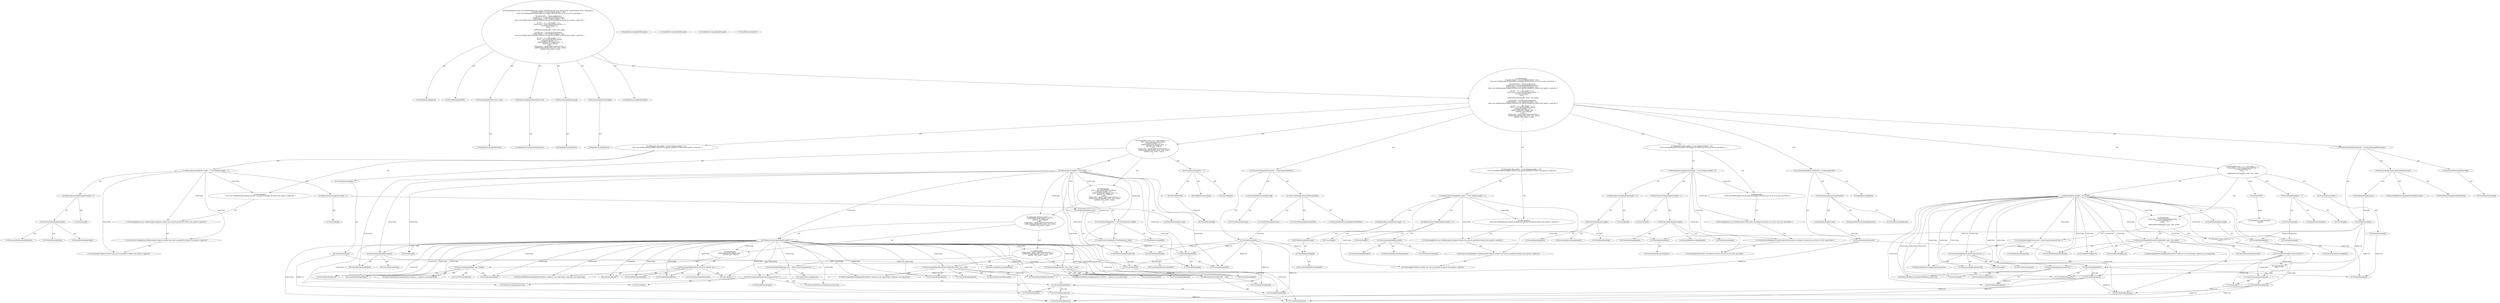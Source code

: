 digraph "addFiles#?,FileScanner,ZipOutputStream,String,String" {
0 [label="2:CtTypeReferenceImpl@void" shape=ellipse]
1 [label="2:CtVirtualElement@addFiles" shape=ellipse]
2 [label="2:CtParameterImpl@FileScanner scanner" shape=ellipse]
3 [label="2:CtTypeReferenceImpl@FileScanner" shape=ellipse]
4 [label="2:CtParameterImpl@ZipOutputStream zOut" shape=ellipse]
5 [label="2:CtTypeReferenceImpl@ZipOutputStream" shape=ellipse]
6 [label="2:CtParameterImpl@String prefix" shape=ellipse]
7 [label="2:CtTypeReferenceImpl@String" shape=ellipse]
8 [label="2:CtParameterImpl@String fullpath" shape=ellipse]
9 [label="2:CtTypeReferenceImpl@String" shape=ellipse]
10 [label="3:CtTypeReferenceImpl@IOException" shape=ellipse]
11 [label="4:CtExecutableReferenceImpl@length()" shape=ellipse]
12 [label="4:CtVirtualElement@length" shape=ellipse]
13 [label="4:CtVariableReadImpl@prefix" shape=ellipse]
14 [label="4:CtInvocationImpl@prefix.length()" shape=ellipse]
15 [label="4:CtLiteralImpl@0" shape=ellipse]
16 [label="4:CtBinaryOperatorImpl@(prefix.length() > 0)" shape=ellipse]
17 [label="4:CtExecutableReferenceImpl@length()" shape=ellipse]
18 [label="4:CtVirtualElement@length" shape=ellipse]
19 [label="4:CtVariableReadImpl@fullpath" shape=ellipse]
20 [label="4:CtInvocationImpl@fullpath.length()" shape=ellipse]
21 [label="4:CtLiteralImpl@0" shape=ellipse]
22 [label="4:CtBinaryOperatorImpl@(fullpath.length() > 0)" shape=ellipse]
23 [label="4:CtBinaryOperatorImpl@(prefix.length() > 0) && (fullpath.length() > 0)" shape=ellipse]
24 [label="5:CtTypeReferenceImpl@BuildException" shape=ellipse]
25 [label="6:CtLiteralImpl@\"Both prefix and fullpath attributes may not be set on the same fileset.\"" shape=ellipse]
26 [label="5:CtConstructorCallImpl@new BuildException(\"Both prefix and fullpath attributes may not be set on the same fileset.\")" shape=ellipse]
27 [label="5:CtThrowImpl@throw new BuildException(\"Both prefix and fullpath attributes may not be set on the same fileset.\")" shape=ellipse]
28 [label="4:CtBlockImpl@\{
    throw new BuildException(\"Both prefix and fullpath attributes may not be set on the same fileset.\");
\}" shape=ellipse]
29 [label="4:CtIfImpl@if ((prefix.length() > 0) && (fullpath.length() > 0)) \{
    throw new BuildException(\"Both prefix and fullpath attributes may not be set on the same fileset.\");
\}" shape=ellipse]
30 [label="8:CtTypeReferenceImpl@File" shape=ellipse]
31 [label="8:CtExecutableReferenceImpl@getBasedir()" shape=ellipse]
32 [label="8:CtVirtualElement@getBasedir" shape=ellipse]
33 [label="8:CtVariableReadImpl@scanner" shape=ellipse]
34 [label="8:CtInvocationImpl@scanner.getBasedir()" shape=ellipse]
35 [label="8:CtVirtualElement@thisBaseDir" shape=ellipse]
36 [label="8:CtLocalVariableImpl@File thisBaseDir = scanner.getBasedir()" shape=ellipse]
37 [label="9:CtVirtualElement@String[]" shape=ellipse]
38 [label="9:CtArrayTypeReferenceImpl@String[]" shape=ellipse]
39 [label="9:CtExecutableReferenceImpl@getIncludedDirectories()" shape=ellipse]
40 [label="9:CtVirtualElement@getIncludedDirectories" shape=ellipse]
41 [label="9:CtVariableReadImpl@scanner" shape=ellipse]
42 [label="9:CtInvocationImpl@scanner.getIncludedDirectories()" shape=ellipse]
43 [label="9:CtVirtualElement@dirs" shape=ellipse]
44 [label="9:CtLocalVariableImpl@String[] dirs = scanner.getIncludedDirectories()" shape=ellipse]
45 [label="10:CtVariableReadImpl@dirs" shape=ellipse]
46 [label="10:CtLocalVariableReferenceImpl@dirs" shape=ellipse]
47 [label="10:CtFieldReadImpl@dirs.length" shape=ellipse]
48 [label="10:CtLiteralImpl@0" shape=ellipse]
49 [label="10:CtBinaryOperatorImpl@(dirs.length > 0)" shape=ellipse]
50 [label="10:CtExecutableReferenceImpl@length()" shape=ellipse]
51 [label="10:CtVirtualElement@length" shape=ellipse]
52 [label="10:CtVariableReadImpl@fullpath" shape=ellipse]
53 [label="10:CtInvocationImpl@fullpath.length()" shape=ellipse]
54 [label="10:CtLiteralImpl@0" shape=ellipse]
55 [label="10:CtBinaryOperatorImpl@(fullpath.length() > 0)" shape=ellipse]
56 [label="10:CtBinaryOperatorImpl@(dirs.length > 0) && (fullpath.length() > 0)" shape=ellipse]
57 [label="11:CtTypeReferenceImpl@BuildException" shape=ellipse]
58 [label="12:CtLiteralImpl@\"fullpath attribute may only be specified for filesets that specify a single file.\"" shape=ellipse]
59 [label="11:CtConstructorCallImpl@new BuildException(\"fullpath attribute may only be specified for filesets that specify a single file.\")" shape=ellipse]
60 [label="11:CtThrowImpl@throw new BuildException(\"fullpath attribute may only be specified for filesets that specify a single file.\")" shape=ellipse]
61 [label="10:CtBlockImpl@\{
    throw new BuildException(\"fullpath attribute may only be specified for filesets that specify a single file.\");
\}" shape=ellipse]
62 [label="10:CtIfImpl@if ((dirs.length > 0) && (fullpath.length() > 0)) \{
    throw new BuildException(\"fullpath attribute may only be specified for filesets that specify a single file.\");
\}" shape=ellipse]
63 [label="14:CtTypeReferenceImpl@int" shape=ellipse]
64 [label="14:CtLiteralImpl@0" shape=ellipse]
65 [label="14:CtVirtualElement@i" shape=ellipse]
66 [label="14:CtLocalVariableImpl@int i = 0" shape=ellipse]
67 [label="14:CtVariableReadImpl@i" shape=ellipse]
68 [label="14:CtVariableReadImpl@dirs" shape=ellipse]
69 [label="14:CtLocalVariableReferenceImpl@dirs" shape=ellipse]
70 [label="14:CtFieldReadImpl@dirs.length" shape=ellipse]
71 [label="14:CtBinaryOperatorImpl@i < dirs.length" shape=ellipse]
72 [label="14:CtVariableWriteImpl@i" shape=ellipse]
73 [label="14:CtUnaryOperatorImpl@i++" shape=ellipse]
74 [label="15:CtTypeReferenceImpl@String" shape=ellipse]
75 [label="15:CtExecutableReferenceImpl@replace(char,char)" shape=ellipse]
76 [label="15:CtVirtualElement@replace" shape=ellipse]
77 [label="15:CtVariableReadImpl@dirs" shape=ellipse]
78 [label="15:CtVariableReadImpl@i" shape=ellipse]
79 [label="15:CtArrayReadImpl@dirs[i]" shape=ellipse]
80 [label="15:CtTypeAccessImpl@separatorChar" shape=ellipse]
81 [label="15:CtLiteralImpl@'/'" shape=ellipse]
82 [label="15:CtInvocationImpl@dirs[i].replace(separatorChar, '/')" shape=ellipse]
83 [label="15:CtVirtualElement@name" shape=ellipse]
84 [label="15:CtLocalVariableImpl@String name = dirs[i].replace(separatorChar, '/')" shape=ellipse]
85 [label="16:CtExecutableReferenceImpl@endsWith(java.lang.String)" shape=ellipse]
86 [label="16:CtVirtualElement@endsWith" shape=ellipse]
87 [label="16:CtVariableReadImpl@name" shape=ellipse]
88 [label="16:CtLiteralImpl@\"/\"" shape=ellipse]
89 [label="16:CtInvocationImpl@name.endsWith(\"/\")" shape=ellipse]
90 [label="16:CtUnaryOperatorImpl@!name.endsWith(\"/\")" shape=ellipse]
91 [label="17:CtVariableWriteImpl@name" shape=ellipse]
92 [label="17:CtLiteralImpl@\"/\"" shape=ellipse]
93 [label="17:CtOperatorAssignmentImpl@name += \"/\"" shape=ellipse]
94 [label="16:CtBlockImpl@\{
    name += \"/\";
\}" shape=ellipse]
95 [label="16:CtIfImpl@if (!name.endsWith(\"/\")) \{
    name += \"/\";
\}" shape=ellipse]
96 [label="19:CtExecutableReferenceImpl@addParentDirs(<unknown>,java.lang.String,<unknown>,java.lang.String)" shape=ellipse]
97 [label="19:CtVirtualElement@addParentDirs" shape=ellipse]
98 [label="19:CtVariableReadImpl@thisBaseDir" shape=ellipse]
99 [label="19:CtVariableReadImpl@name" shape=ellipse]
100 [label="19:CtVariableReadImpl@zOut" shape=ellipse]
101 [label="19:CtVariableReadImpl@prefix" shape=ellipse]
102 [label="19:CtInvocationImpl@addParentDirs(thisBaseDir, name, zOut, prefix)" shape=ellipse]
103 [label="14:CtBlockImpl@\{
    String name = dirs[i].replace(separatorChar, '/');
    if (!name.endsWith(\"/\")) \{
        name += \"/\";
    \}
    addParentDirs(thisBaseDir, name, zOut, prefix);
\}" shape=ellipse]
104 [label="14:CtForImpl@for (int i = 0; i < dirs.length; i++) \{
    String name = dirs[i].replace(separatorChar, '/');
    if (!name.endsWith(\"/\")) \{
        name += \"/\";
    \}
    addParentDirs(thisBaseDir, name, zOut, prefix);
\}" shape=ellipse]
105 [label="21:CtVirtualElement@String[]" shape=ellipse]
106 [label="21:CtArrayTypeReferenceImpl@String[]" shape=ellipse]
107 [label="21:CtExecutableReferenceImpl@getIncludedFiles()" shape=ellipse]
108 [label="21:CtVirtualElement@getIncludedFiles" shape=ellipse]
109 [label="21:CtVariableReadImpl@scanner" shape=ellipse]
110 [label="21:CtInvocationImpl@scanner.getIncludedFiles()" shape=ellipse]
111 [label="21:CtVirtualElement@files" shape=ellipse]
112 [label="21:CtLocalVariableImpl@String[] files = scanner.getIncludedFiles()" shape=ellipse]
113 [label="22:CtVariableReadImpl@files" shape=ellipse]
114 [label="22:CtLocalVariableReferenceImpl@files" shape=ellipse]
115 [label="22:CtFieldReadImpl@files.length" shape=ellipse]
116 [label="22:CtLiteralImpl@1" shape=ellipse]
117 [label="22:CtBinaryOperatorImpl@(files.length > 1)" shape=ellipse]
118 [label="22:CtExecutableReferenceImpl@length()" shape=ellipse]
119 [label="22:CtVirtualElement@length" shape=ellipse]
120 [label="22:CtVariableReadImpl@fullpath" shape=ellipse]
121 [label="22:CtInvocationImpl@fullpath.length()" shape=ellipse]
122 [label="22:CtLiteralImpl@0" shape=ellipse]
123 [label="22:CtBinaryOperatorImpl@(fullpath.length() > 0)" shape=ellipse]
124 [label="22:CtBinaryOperatorImpl@(files.length > 1) && (fullpath.length() > 0)" shape=ellipse]
125 [label="23:CtTypeReferenceImpl@BuildException" shape=ellipse]
126 [label="24:CtLiteralImpl@\"fullpath attribute may only be specified for filesets that specify a single file.\"" shape=ellipse]
127 [label="23:CtConstructorCallImpl@new BuildException(\"fullpath attribute may only be specified for filesets that specify a single file.\")" shape=ellipse]
128 [label="23:CtThrowImpl@throw new BuildException(\"fullpath attribute may only be specified for filesets that specify a single file.\")" shape=ellipse]
129 [label="22:CtBlockImpl@\{
    throw new BuildException(\"fullpath attribute may only be specified for filesets that specify a single file.\");
\}" shape=ellipse]
130 [label="22:CtIfImpl@if ((files.length > 1) && (fullpath.length() > 0)) \{
    throw new BuildException(\"fullpath attribute may only be specified for filesets that specify a single file.\");
\}" shape=ellipse]
131 [label="26:CtTypeReferenceImpl@int" shape=ellipse]
132 [label="26:CtLiteralImpl@0" shape=ellipse]
133 [label="26:CtVirtualElement@i" shape=ellipse]
134 [label="26:CtLocalVariableImpl@int i = 0" shape=ellipse]
135 [label="26:CtVariableReadImpl@i" shape=ellipse]
136 [label="26:CtVariableReadImpl@files" shape=ellipse]
137 [label="26:CtLocalVariableReferenceImpl@files" shape=ellipse]
138 [label="26:CtFieldReadImpl@files.length" shape=ellipse]
139 [label="26:CtBinaryOperatorImpl@i < files.length" shape=ellipse]
140 [label="26:CtVariableWriteImpl@i" shape=ellipse]
141 [label="26:CtUnaryOperatorImpl@i++" shape=ellipse]
142 [label="27:CtTypeReferenceImpl@File" shape=ellipse]
143 [label="27:CtTypeReferenceImpl@File" shape=ellipse]
144 [label="27:CtVariableReadImpl@thisBaseDir" shape=ellipse]
145 [label="27:CtVariableReadImpl@files" shape=ellipse]
146 [label="27:CtVariableReadImpl@i" shape=ellipse]
147 [label="27:CtArrayReadImpl@files[i]" shape=ellipse]
148 [label="27:CtConstructorCallImpl@new File(thisBaseDir, files[i])" shape=ellipse]
149 [label="27:CtVirtualElement@f" shape=ellipse]
150 [label="27:CtLocalVariableImpl@File f = new File(thisBaseDir, files[i])" shape=ellipse]
151 [label="28:CtExecutableReferenceImpl@length()" shape=ellipse]
152 [label="28:CtVirtualElement@length" shape=ellipse]
153 [label="28:CtVariableReadImpl@fullpath" shape=ellipse]
154 [label="28:CtInvocationImpl@fullpath.length()" shape=ellipse]
155 [label="28:CtLiteralImpl@0" shape=ellipse]
156 [label="28:CtBinaryOperatorImpl@fullpath.length() > 0" shape=ellipse]
157 [label="29:CtExecutableReferenceImpl@addParentDirs(<unknown>,java.lang.String,<unknown>,java.lang.String)" shape=ellipse]
158 [label="29:CtVirtualElement@addParentDirs" shape=ellipse]
159 [label="29:CtLiteralImpl@null" shape=ellipse]
160 [label="29:CtVariableReadImpl@fullpath" shape=ellipse]
161 [label="29:CtVariableReadImpl@zOut" shape=ellipse]
162 [label="29:CtLiteralImpl@\"\"" shape=ellipse]
163 [label="29:CtInvocationImpl@addParentDirs(null, fullpath, zOut, \"\")" shape=ellipse]
164 [label="30:CtExecutableReferenceImpl@zipFile(<unknown>,<unknown>,java.lang.String)" shape=ellipse]
165 [label="30:CtVirtualElement@zipFile" shape=ellipse]
166 [label="30:CtVariableReadImpl@f" shape=ellipse]
167 [label="30:CtVariableReadImpl@zOut" shape=ellipse]
168 [label="30:CtVariableReadImpl@fullpath" shape=ellipse]
169 [label="30:CtInvocationImpl@zipFile(f, zOut, fullpath)" shape=ellipse]
170 [label="28:CtBlockImpl@\{
    addParentDirs(null, fullpath, zOut, \"\");
    zipFile(f, zOut, fullpath);
\}" shape=ellipse]
171 [label="32:CtTypeReferenceImpl@String" shape=ellipse]
172 [label="32:CtExecutableReferenceImpl@replace(char,char)" shape=ellipse]
173 [label="32:CtVirtualElement@replace" shape=ellipse]
174 [label="32:CtVariableReadImpl@files" shape=ellipse]
175 [label="32:CtVariableReadImpl@i" shape=ellipse]
176 [label="32:CtArrayReadImpl@files[i]" shape=ellipse]
177 [label="32:CtTypeAccessImpl@separatorChar" shape=ellipse]
178 [label="32:CtLiteralImpl@'/'" shape=ellipse]
179 [label="32:CtInvocationImpl@files[i].replace(separatorChar, '/')" shape=ellipse]
180 [label="32:CtVirtualElement@name" shape=ellipse]
181 [label="32:CtLocalVariableImpl@String name = files[i].replace(separatorChar, '/')" shape=ellipse]
182 [label="33:CtExecutableReferenceImpl@addParentDirs(<unknown>,java.lang.String,<unknown>,java.lang.String)" shape=ellipse]
183 [label="33:CtVirtualElement@addParentDirs" shape=ellipse]
184 [label="33:CtVariableReadImpl@thisBaseDir" shape=ellipse]
185 [label="33:CtVariableReadImpl@name" shape=ellipse]
186 [label="33:CtVariableReadImpl@zOut" shape=ellipse]
187 [label="33:CtVariableReadImpl@prefix" shape=ellipse]
188 [label="33:CtInvocationImpl@addParentDirs(thisBaseDir, name, zOut, prefix)" shape=ellipse]
189 [label="34:CtExecutableReferenceImpl@zipFile(<unknown>,<unknown>,java.lang.String)" shape=ellipse]
190 [label="34:CtVirtualElement@zipFile" shape=ellipse]
191 [label="34:CtVariableReadImpl@f" shape=ellipse]
192 [label="34:CtVariableReadImpl@zOut" shape=ellipse]
193 [label="34:CtVariableReadImpl@prefix" shape=ellipse]
194 [label="34:CtVariableReadImpl@name" shape=ellipse]
195 [label="34:CtBinaryOperatorImpl@prefix + name" shape=ellipse]
196 [label="34:CtInvocationImpl@zipFile(f, zOut, prefix + name)" shape=ellipse]
197 [label="31:CtBlockImpl@\{
    String name = files[i].replace(separatorChar, '/');
    addParentDirs(thisBaseDir, name, zOut, prefix);
    zipFile(f, zOut, prefix + name);
\}" shape=ellipse]
198 [label="28:CtIfImpl@if (fullpath.length() > 0) \{
    addParentDirs(null, fullpath, zOut, \"\");
    zipFile(f, zOut, fullpath);
\} else \{
    String name = files[i].replace(separatorChar, '/');
    addParentDirs(thisBaseDir, name, zOut, prefix);
    zipFile(f, zOut, prefix + name);
\}" shape=ellipse]
199 [label="26:CtBlockImpl@\{
    File f = new File(thisBaseDir, files[i]);
    if (fullpath.length() > 0) \{
        addParentDirs(null, fullpath, zOut, \"\");
        zipFile(f, zOut, fullpath);
    \} else \{
        String name = files[i].replace(separatorChar, '/');
        addParentDirs(thisBaseDir, name, zOut, prefix);
        zipFile(f, zOut, prefix + name);
    \}
\}" shape=ellipse]
200 [label="26:CtForImpl@for (int i = 0; i < files.length; i++) \{
    File f = new File(thisBaseDir, files[i]);
    if (fullpath.length() > 0) \{
        addParentDirs(null, fullpath, zOut, \"\");
        zipFile(f, zOut, fullpath);
    \} else \{
        String name = files[i].replace(separatorChar, '/');
        addParentDirs(thisBaseDir, name, zOut, prefix);
        zipFile(f, zOut, prefix + name);
    \}
\}" shape=ellipse]
201 [label="3:CtBlockImpl@\{
    if ((prefix.length() > 0) && (fullpath.length() > 0)) \{
        throw new BuildException(\"Both prefix and fullpath attributes may not be set on the same fileset.\");
    \}
    File thisBaseDir = scanner.getBasedir();
    String[] dirs = scanner.getIncludedDirectories();
    if ((dirs.length > 0) && (fullpath.length() > 0)) \{
        throw new BuildException(\"fullpath attribute may only be specified for filesets that specify a single file.\");
    \}
    for (int i = 0; i < dirs.length; i++) \{
        String name = dirs[i].replace(separatorChar, '/');
        if (!name.endsWith(\"/\")) \{
            name += \"/\";
        \}
        addParentDirs(thisBaseDir, name, zOut, prefix);
    \}
    String[] files = scanner.getIncludedFiles();
    if ((files.length > 1) && (fullpath.length() > 0)) \{
        throw new BuildException(\"fullpath attribute may only be specified for filesets that specify a single file.\");
    \}
    for (int i = 0; i < files.length; i++) \{
        File f = new File(thisBaseDir, files[i]);
        if (fullpath.length() > 0) \{
            addParentDirs(null, fullpath, zOut, \"\");
            zipFile(f, zOut, fullpath);
        \} else \{
            String name = files[i].replace(separatorChar, '/');
            addParentDirs(thisBaseDir, name, zOut, prefix);
            zipFile(f, zOut, prefix + name);
        \}
    \}
\}" shape=ellipse]
202 [label="2:CtMethodImpl@protected void addFiles(FileScanner scanner, ZipOutputStream zOut, String prefix, String fullpath) throws IOException \{
    if ((prefix.length() > 0) && (fullpath.length() > 0)) \{
        throw new BuildException(\"Both prefix and fullpath attributes may not be set on the same fileset.\");
    \}
    File thisBaseDir = scanner.getBasedir();
    String[] dirs = scanner.getIncludedDirectories();
    if ((dirs.length > 0) && (fullpath.length() > 0)) \{
        throw new BuildException(\"fullpath attribute may only be specified for filesets that specify a single file.\");
    \}
    for (int i = 0; i < dirs.length; i++) \{
        String name = dirs[i].replace(separatorChar, '/');
        if (!name.endsWith(\"/\")) \{
            name += \"/\";
        \}
        addParentDirs(thisBaseDir, name, zOut, prefix);
    \}
    String[] files = scanner.getIncludedFiles();
    if ((files.length > 1) && (fullpath.length() > 0)) \{
        throw new BuildException(\"fullpath attribute may only be specified for filesets that specify a single file.\");
    \}
    for (int i = 0; i < files.length; i++) \{
        File f = new File(thisBaseDir, files[i]);
        if (fullpath.length() > 0) \{
            addParentDirs(null, fullpath, zOut, \"\");
            zipFile(f, zOut, fullpath);
        \} else \{
            String name = files[i].replace(separatorChar, '/');
            addParentDirs(thisBaseDir, name, zOut, prefix);
            zipFile(f, zOut, prefix + name);
        \}
    \}
\}" shape=ellipse]
203 [label="15:Insert@INSERT" shape=ellipse]
204 [label="15:CtIfImpl@if (\"\".equals(dirs[i])) \{
    continue;
\}" shape=ellipse]
2 -> 3 [label="AST"];
4 -> 5 [label="AST"];
6 -> 7 [label="AST"];
8 -> 9 [label="AST"];
14 -> 12 [label="AST"];
14 -> 13 [label="AST"];
14 -> 11 [label="AST"];
16 -> 14 [label="AST"];
16 -> 15 [label="AST"];
20 -> 18 [label="AST"];
20 -> 19 [label="AST"];
20 -> 17 [label="AST"];
22 -> 20 [label="AST"];
22 -> 21 [label="AST"];
23 -> 16 [label="AST"];
23 -> 22 [label="AST"];
23 -> 28 [label="Control Dep"];
23 -> 27 [label="Control Dep"];
23 -> 26 [label="Control Dep"];
23 -> 25 [label="Control Dep"];
26 -> 25 [label="AST"];
27 -> 26 [label="AST"];
28 -> 27 [label="AST"];
29 -> 23 [label="AST"];
29 -> 28 [label="AST"];
33 -> 35 [label="Data Dep"];
34 -> 32 [label="AST"];
34 -> 33 [label="AST"];
34 -> 31 [label="AST"];
35 -> 98 [label="Define-Use"];
35 -> 144 [label="Define-Use"];
35 -> 184 [label="Define-Use"];
36 -> 35 [label="AST"];
36 -> 30 [label="AST"];
36 -> 34 [label="AST"];
38 -> 37 [label="AST"];
41 -> 43 [label="Data Dep"];
42 -> 40 [label="AST"];
42 -> 41 [label="AST"];
42 -> 39 [label="AST"];
43 -> 45 [label="Define-Use"];
43 -> 68 [label="Define-Use"];
43 -> 77 [label="Define-Use"];
43 -> 79 [label="Define-Use"];
44 -> 43 [label="AST"];
44 -> 38 [label="AST"];
44 -> 42 [label="AST"];
45 -> 46 [label="AST"];
47 -> 45 [label="AST"];
49 -> 47 [label="AST"];
49 -> 48 [label="AST"];
53 -> 51 [label="AST"];
53 -> 52 [label="AST"];
53 -> 50 [label="AST"];
55 -> 53 [label="AST"];
55 -> 54 [label="AST"];
56 -> 49 [label="AST"];
56 -> 55 [label="AST"];
56 -> 61 [label="Control Dep"];
56 -> 60 [label="Control Dep"];
56 -> 59 [label="Control Dep"];
56 -> 58 [label="Control Dep"];
59 -> 58 [label="AST"];
60 -> 59 [label="AST"];
61 -> 60 [label="AST"];
62 -> 56 [label="AST"];
62 -> 61 [label="AST"];
65 -> 67 [label="Define-Use"];
66 -> 65 [label="AST"];
66 -> 63 [label="AST"];
66 -> 64 [label="AST"];
68 -> 69 [label="AST"];
70 -> 68 [label="AST"];
71 -> 67 [label="AST"];
71 -> 70 [label="AST"];
71 -> 103 [label="Control Dep"];
71 -> 84 [label="Control Dep"];
71 -> 82 [label="Control Dep"];
71 -> 75 [label="Control Dep"];
71 -> 79 [label="Control Dep"];
71 -> 77 [label="Control Dep"];
71 -> 78 [label="Control Dep"];
71 -> 80 [label="Control Dep"];
71 -> 81 [label="Control Dep"];
71 -> 95 [label="Control Dep"];
71 -> 90 [label="Control Dep"];
71 -> 89 [label="Control Dep"];
71 -> 85 [label="Control Dep"];
71 -> 87 [label="Control Dep"];
71 -> 88 [label="Control Dep"];
71 -> 102 [label="Control Dep"];
71 -> 96 [label="Control Dep"];
71 -> 98 [label="Control Dep"];
71 -> 99 [label="Control Dep"];
71 -> 100 [label="Control Dep"];
71 -> 101 [label="Control Dep"];
72 -> 78 [label="Define-Use"];
73 -> 72 [label="AST"];
79 -> 77 [label="AST"];
79 -> 78 [label="AST"];
79 -> 83 [label="Data Dep"];
82 -> 76 [label="AST"];
82 -> 79 [label="AST"];
82 -> 75 [label="AST"];
82 -> 80 [label="AST"];
82 -> 81 [label="AST"];
83 -> 87 [label="Define-Use"];
83 -> 99 [label="Define-Use"];
83 -> 185 [label="Define-Use"];
83 -> 194 [label="Define-Use"];
84 -> 83 [label="AST"];
84 -> 74 [label="AST"];
84 -> 82 [label="AST"];
89 -> 86 [label="AST"];
89 -> 87 [label="AST"];
89 -> 85 [label="AST"];
89 -> 88 [label="AST"];
90 -> 89 [label="AST"];
90 -> 94 [label="Control Dep"];
90 -> 93 [label="Control Dep"];
90 -> 91 [label="Control Dep"];
90 -> 92 [label="Control Dep"];
91 -> 99 [label="Define-Use"];
91 -> 185 [label="Define-Use"];
91 -> 194 [label="Define-Use"];
93 -> 91 [label="AST"];
93 -> 92 [label="AST"];
94 -> 93 [label="AST"];
95 -> 90 [label="AST"];
95 -> 94 [label="AST"];
102 -> 97 [label="AST"];
102 -> 96 [label="AST"];
102 -> 98 [label="AST"];
102 -> 99 [label="AST"];
102 -> 100 [label="AST"];
102 -> 101 [label="AST"];
103 -> 84 [label="AST"];
103 -> 95 [label="AST"];
103 -> 102 [label="AST"];
104 -> 66 [label="AST"];
104 -> 71 [label="AST"];
104 -> 73 [label="AST"];
104 -> 103 [label="AST"];
104 -> 203 [label="Action"];
106 -> 105 [label="AST"];
109 -> 111 [label="Data Dep"];
110 -> 108 [label="AST"];
110 -> 109 [label="AST"];
110 -> 107 [label="AST"];
111 -> 113 [label="Define-Use"];
111 -> 136 [label="Define-Use"];
111 -> 145 [label="Define-Use"];
111 -> 147 [label="Define-Use"];
111 -> 174 [label="Define-Use"];
111 -> 176 [label="Define-Use"];
112 -> 111 [label="AST"];
112 -> 106 [label="AST"];
112 -> 110 [label="AST"];
113 -> 114 [label="AST"];
115 -> 113 [label="AST"];
117 -> 115 [label="AST"];
117 -> 116 [label="AST"];
121 -> 119 [label="AST"];
121 -> 120 [label="AST"];
121 -> 118 [label="AST"];
123 -> 121 [label="AST"];
123 -> 122 [label="AST"];
124 -> 117 [label="AST"];
124 -> 123 [label="AST"];
124 -> 129 [label="Control Dep"];
124 -> 128 [label="Control Dep"];
124 -> 127 [label="Control Dep"];
124 -> 126 [label="Control Dep"];
127 -> 126 [label="AST"];
128 -> 127 [label="AST"];
129 -> 128 [label="AST"];
130 -> 124 [label="AST"];
130 -> 129 [label="AST"];
133 -> 135 [label="Define-Use"];
134 -> 133 [label="AST"];
134 -> 131 [label="AST"];
134 -> 132 [label="AST"];
136 -> 137 [label="AST"];
138 -> 136 [label="AST"];
139 -> 135 [label="AST"];
139 -> 138 [label="AST"];
139 -> 199 [label="Control Dep"];
139 -> 150 [label="Control Dep"];
139 -> 148 [label="Control Dep"];
139 -> 144 [label="Control Dep"];
139 -> 147 [label="Control Dep"];
139 -> 145 [label="Control Dep"];
139 -> 146 [label="Control Dep"];
139 -> 198 [label="Control Dep"];
139 -> 156 [label="Control Dep"];
139 -> 154 [label="Control Dep"];
139 -> 151 [label="Control Dep"];
139 -> 153 [label="Control Dep"];
139 -> 155 [label="Control Dep"];
140 -> 146 [label="Define-Use"];
140 -> 175 [label="Define-Use"];
141 -> 140 [label="AST"];
144 -> 149 [label="Data Dep"];
147 -> 145 [label="AST"];
147 -> 146 [label="AST"];
147 -> 149 [label="Data Dep"];
148 -> 144 [label="AST"];
148 -> 147 [label="AST"];
149 -> 166 [label="Define-Use"];
149 -> 191 [label="Define-Use"];
150 -> 149 [label="AST"];
150 -> 142 [label="AST"];
150 -> 148 [label="AST"];
154 -> 152 [label="AST"];
154 -> 153 [label="AST"];
154 -> 151 [label="AST"];
156 -> 154 [label="AST"];
156 -> 155 [label="AST"];
156 -> 170 [label="Control Dep"];
156 -> 163 [label="Control Dep"];
156 -> 157 [label="Control Dep"];
156 -> 159 [label="Control Dep"];
156 -> 160 [label="Control Dep"];
156 -> 161 [label="Control Dep"];
156 -> 162 [label="Control Dep"];
156 -> 169 [label="Control Dep"];
156 -> 164 [label="Control Dep"];
156 -> 166 [label="Control Dep"];
156 -> 167 [label="Control Dep"];
156 -> 168 [label="Control Dep"];
156 -> 197 [label="Control Dep"];
156 -> 181 [label="Control Dep"];
156 -> 179 [label="Control Dep"];
156 -> 172 [label="Control Dep"];
156 -> 176 [label="Control Dep"];
156 -> 174 [label="Control Dep"];
156 -> 175 [label="Control Dep"];
156 -> 177 [label="Control Dep"];
156 -> 178 [label="Control Dep"];
156 -> 188 [label="Control Dep"];
156 -> 182 [label="Control Dep"];
156 -> 184 [label="Control Dep"];
156 -> 185 [label="Control Dep"];
156 -> 186 [label="Control Dep"];
156 -> 187 [label="Control Dep"];
156 -> 196 [label="Control Dep"];
156 -> 189 [label="Control Dep"];
156 -> 191 [label="Control Dep"];
156 -> 192 [label="Control Dep"];
156 -> 195 [label="Control Dep"];
156 -> 193 [label="Control Dep"];
156 -> 194 [label="Control Dep"];
163 -> 158 [label="AST"];
163 -> 157 [label="AST"];
163 -> 159 [label="AST"];
163 -> 160 [label="AST"];
163 -> 161 [label="AST"];
163 -> 162 [label="AST"];
169 -> 165 [label="AST"];
169 -> 164 [label="AST"];
169 -> 166 [label="AST"];
169 -> 167 [label="AST"];
169 -> 168 [label="AST"];
170 -> 163 [label="AST"];
170 -> 169 [label="AST"];
176 -> 174 [label="AST"];
176 -> 175 [label="AST"];
176 -> 180 [label="Data Dep"];
179 -> 173 [label="AST"];
179 -> 176 [label="AST"];
179 -> 172 [label="AST"];
179 -> 177 [label="AST"];
179 -> 178 [label="AST"];
180 -> 185 [label="Define-Use"];
180 -> 194 [label="Define-Use"];
181 -> 180 [label="AST"];
181 -> 171 [label="AST"];
181 -> 179 [label="AST"];
188 -> 183 [label="AST"];
188 -> 182 [label="AST"];
188 -> 184 [label="AST"];
188 -> 185 [label="AST"];
188 -> 186 [label="AST"];
188 -> 187 [label="AST"];
195 -> 193 [label="AST"];
195 -> 194 [label="AST"];
196 -> 190 [label="AST"];
196 -> 189 [label="AST"];
196 -> 191 [label="AST"];
196 -> 192 [label="AST"];
196 -> 195 [label="AST"];
197 -> 181 [label="AST"];
197 -> 188 [label="AST"];
197 -> 196 [label="AST"];
198 -> 156 [label="AST"];
198 -> 170 [label="AST"];
198 -> 197 [label="AST"];
199 -> 150 [label="AST"];
199 -> 198 [label="AST"];
200 -> 134 [label="AST"];
200 -> 139 [label="AST"];
200 -> 141 [label="AST"];
200 -> 199 [label="AST"];
201 -> 29 [label="AST"];
201 -> 36 [label="AST"];
201 -> 44 [label="AST"];
201 -> 62 [label="AST"];
201 -> 104 [label="AST"];
201 -> 112 [label="AST"];
201 -> 130 [label="AST"];
201 -> 200 [label="AST"];
202 -> 1 [label="AST"];
202 -> 0 [label="AST"];
202 -> 2 [label="AST"];
202 -> 4 [label="AST"];
202 -> 6 [label="AST"];
202 -> 8 [label="AST"];
202 -> 10 [label="AST"];
202 -> 201 [label="AST"];
203 -> 204 [label="Action"];
}